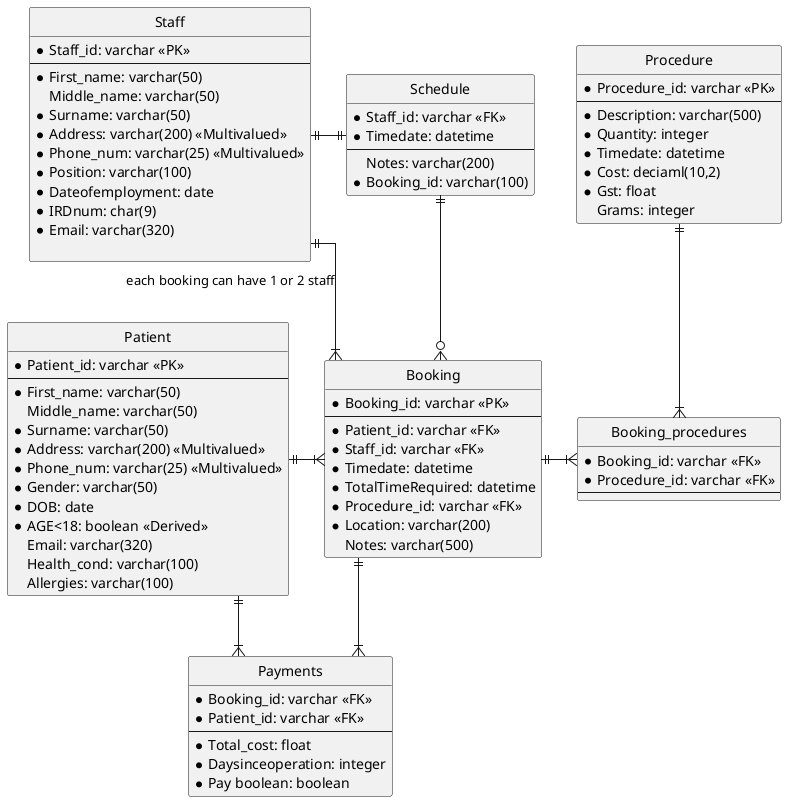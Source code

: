 @startuml
skinparam Style StrictUML
skinparam Linetype ortho 



entity "Patient" as patient {
    *Patient_id: varchar <<PK>>
    --
    *First_name: varchar(50)
    Middle_name: varchar(50)
    *Surname: varchar(50)
    *Address: varchar(200) <<Multivalued>>
    *Phone_num: varchar(25) <<Multivalued>>
    *Gender: varchar(50)
    *DOB: date
    *AGE<18: boolean <<Derived>>
    Email: varchar(320)
    Health_cond: varchar(100)
    Allergies: varchar(100)
}

entity "Staff" as staff {
    *Staff_id: varchar <<PK>>
    --
    *First_name: varchar(50)
    Middle_name: varchar(50)
    *Surname: varchar(50)
    *Address: varchar(200) <<Multivalued>>
    *Phone_num: varchar(25) <<Multivalued>>
    *Position: varchar(100)
    *Dateofemployment: date
    *IRDnum: char(9)
    ' IRDnum is either 8 or 9 digits however, if its 8 an 0 is added at the front making it a 9 digit number
    *Email: varchar(320)

}

entity "Booking" as booking {
    *Booking_id: varchar <<PK>>
    --
    *Patient_id: varchar <<FK>>
    *Staff_id: varchar <<FK>>
    *Timedate: datetime
    *TotalTimeRequired: datetime
    *Procedure_id: varchar <<FK>>
    *Location: varchar(200)
    Notes: varchar(500)
}

entity "Procedure" as procedure {
    *Procedure_id: varchar <<PK>>
    --
    *Description: varchar(500)
    *Quantity: integer
    *Timedate: datetime
    ' timedate to roughly know how long each procedure takes
    *Cost: deciaml(10,2)
    *Gst: float
    Grams: integer
}

entity "Booking_procedures" as booking_procedures{
    *Booking_id: varchar <<FK>>
    *Procedure_id: varchar <<FK>>
    --
}

entity "Schedule" as schedule {
    *Staff_id: varchar <<FK>>
    *Timedate: datetime
    --
    Notes: varchar(200)
    *Booking_id: varchar(100)
}

entity "Payments" as payments {
    *Booking_id: varchar <<FK>>
    *Patient_id: varchar <<FK>>
    --
    *Total_cost: float
    *Daysinceoperation: integer
    *Pay boolean: boolean
}


patient ||-|{ booking
staff ||--|{ booking : each booking can have 1 or 2 staff
booking ||-|{ booking_procedures
procedure ||--|{ booking_procedures
schedule ||-o{ booking
staff ||-|| schedule
booking ||--|{payments
patient ||-|{ payments
@enduml